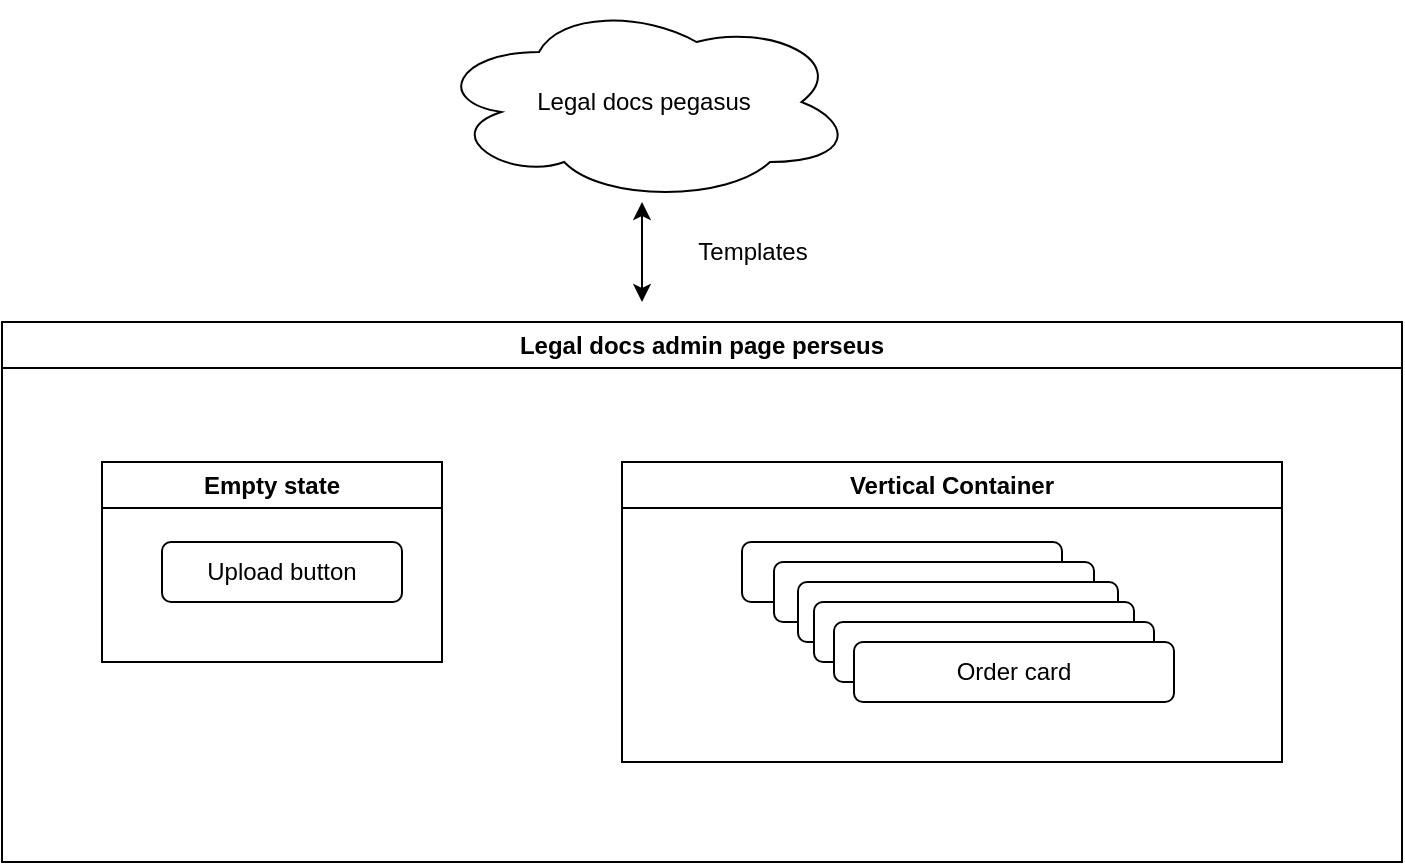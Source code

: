 <mxfile version="25.0.3">
  <diagram name="Page-1" id="4WVBhRt7EmSptVXlBFoR">
    <mxGraphModel dx="1314" dy="787" grid="1" gridSize="10" guides="1" tooltips="1" connect="1" arrows="1" fold="1" page="1" pageScale="1" pageWidth="850" pageHeight="1100" math="0" shadow="0">
      <root>
        <mxCell id="0" />
        <mxCell id="1" parent="0" />
        <mxCell id="HCcbY08hPHYRauYam24D-1" value="Legal docs admin page perseus" style="swimlane;whiteSpace=wrap;html=1;" vertex="1" parent="1">
          <mxGeometry x="50" y="230" width="700" height="270" as="geometry" />
        </mxCell>
        <mxCell id="HCcbY08hPHYRauYam24D-3" value="Empty state" style="swimlane;whiteSpace=wrap;html=1;" vertex="1" parent="HCcbY08hPHYRauYam24D-1">
          <mxGeometry x="50" y="70" width="170" height="100" as="geometry" />
        </mxCell>
        <mxCell id="HCcbY08hPHYRauYam24D-4" value="Upload button" style="rounded=1;whiteSpace=wrap;html=1;" vertex="1" parent="HCcbY08hPHYRauYam24D-3">
          <mxGeometry x="30" y="40" width="120" height="30" as="geometry" />
        </mxCell>
        <mxCell id="HCcbY08hPHYRauYam24D-6" value="Vertical Container" style="swimlane;whiteSpace=wrap;html=1;" vertex="1" parent="HCcbY08hPHYRauYam24D-1">
          <mxGeometry x="310" y="70" width="330" height="150" as="geometry" />
        </mxCell>
        <mxCell id="HCcbY08hPHYRauYam24D-7" value="Order card" style="rounded=1;whiteSpace=wrap;html=1;" vertex="1" parent="HCcbY08hPHYRauYam24D-6">
          <mxGeometry x="60" y="40" width="160" height="30" as="geometry" />
        </mxCell>
        <mxCell id="HCcbY08hPHYRauYam24D-8" value="Order card" style="rounded=1;whiteSpace=wrap;html=1;" vertex="1" parent="1">
          <mxGeometry x="436" y="350" width="160" height="30" as="geometry" />
        </mxCell>
        <mxCell id="HCcbY08hPHYRauYam24D-9" value="Order card" style="rounded=1;whiteSpace=wrap;html=1;" vertex="1" parent="1">
          <mxGeometry x="448" y="360" width="160" height="30" as="geometry" />
        </mxCell>
        <mxCell id="HCcbY08hPHYRauYam24D-10" value="Order card" style="rounded=1;whiteSpace=wrap;html=1;" vertex="1" parent="1">
          <mxGeometry x="456" y="370" width="160" height="30" as="geometry" />
        </mxCell>
        <mxCell id="HCcbY08hPHYRauYam24D-11" value="Order card" style="rounded=1;whiteSpace=wrap;html=1;" vertex="1" parent="1">
          <mxGeometry x="466" y="380" width="160" height="30" as="geometry" />
        </mxCell>
        <mxCell id="HCcbY08hPHYRauYam24D-12" value="Order card" style="rounded=1;whiteSpace=wrap;html=1;" vertex="1" parent="1">
          <mxGeometry x="476" y="390" width="160" height="30" as="geometry" />
        </mxCell>
        <mxCell id="HCcbY08hPHYRauYam24D-13" value="Legal docs pegasus" style="ellipse;shape=cloud;whiteSpace=wrap;html=1;" vertex="1" parent="1">
          <mxGeometry x="266" y="70" width="210" height="100" as="geometry" />
        </mxCell>
        <mxCell id="HCcbY08hPHYRauYam24D-14" value="" style="endArrow=classic;startArrow=classic;html=1;rounded=0;" edge="1" parent="1">
          <mxGeometry width="50" height="50" relative="1" as="geometry">
            <mxPoint x="370" y="220" as="sourcePoint" />
            <mxPoint x="370" y="170" as="targetPoint" />
          </mxGeometry>
        </mxCell>
        <mxCell id="HCcbY08hPHYRauYam24D-15" value="Templates" style="text;html=1;align=center;verticalAlign=middle;resizable=0;points=[];autosize=1;strokeColor=none;fillColor=none;" vertex="1" parent="1">
          <mxGeometry x="385" y="180" width="80" height="30" as="geometry" />
        </mxCell>
      </root>
    </mxGraphModel>
  </diagram>
</mxfile>

